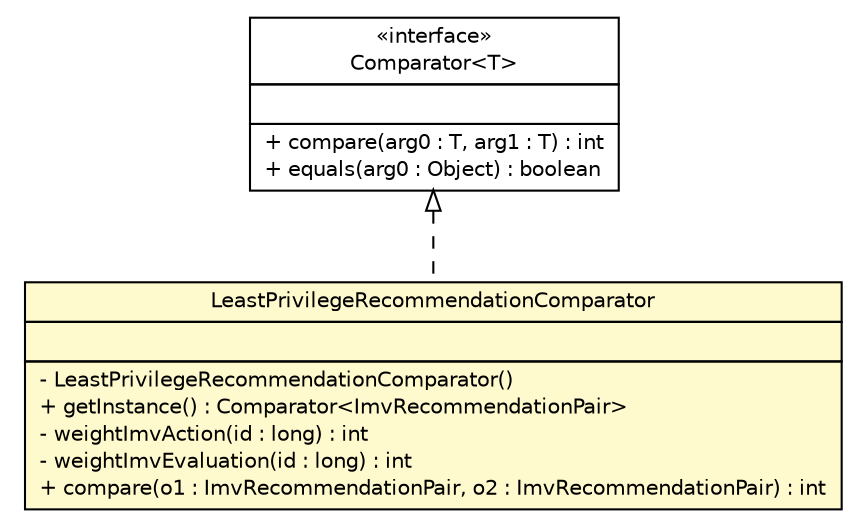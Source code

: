 #!/usr/local/bin/dot
#
# Class diagram 
# Generated by UMLGraph version R5_6 (http://www.umlgraph.org/)
#

digraph G {
	edge [fontname="Helvetica",fontsize=10,labelfontname="Helvetica",labelfontsize=10];
	node [fontname="Helvetica",fontsize=10,shape=plaintext];
	nodesep=0.25;
	ranksep=0.5;
	// de.hsbremen.tc.tnc.report.LeastPrivilegeRecommendationComparator
	c795 [label=<<table title="de.hsbremen.tc.tnc.report.LeastPrivilegeRecommendationComparator" border="0" cellborder="1" cellspacing="0" cellpadding="2" port="p" bgcolor="lemonChiffon" href="./LeastPrivilegeRecommendationComparator.html">
		<tr><td><table border="0" cellspacing="0" cellpadding="1">
<tr><td align="center" balign="center"> LeastPrivilegeRecommendationComparator </td></tr>
		</table></td></tr>
		<tr><td><table border="0" cellspacing="0" cellpadding="1">
<tr><td align="left" balign="left">  </td></tr>
		</table></td></tr>
		<tr><td><table border="0" cellspacing="0" cellpadding="1">
<tr><td align="left" balign="left"> - LeastPrivilegeRecommendationComparator() </td></tr>
<tr><td align="left" balign="left"> + getInstance() : Comparator&lt;ImvRecommendationPair&gt; </td></tr>
<tr><td align="left" balign="left"> - weightImvAction(id : long) : int </td></tr>
<tr><td align="left" balign="left"> - weightImvEvaluation(id : long) : int </td></tr>
<tr><td align="left" balign="left"> + compare(o1 : ImvRecommendationPair, o2 : ImvRecommendationPair) : int </td></tr>
		</table></td></tr>
		</table>>, URL="./LeastPrivilegeRecommendationComparator.html", fontname="Helvetica", fontcolor="black", fontsize=10.0];
	//de.hsbremen.tc.tnc.report.LeastPrivilegeRecommendationComparator implements java.util.Comparator<T>
	c813:p -> c795:p [dir=back,arrowtail=empty,style=dashed];
	// java.util.Comparator<T>
	c813 [label=<<table title="java.util.Comparator" border="0" cellborder="1" cellspacing="0" cellpadding="2" port="p" href="http://java.sun.com/j2se/1.4.2/docs/api/java/util/Comparator.html">
		<tr><td><table border="0" cellspacing="0" cellpadding="1">
<tr><td align="center" balign="center"> &#171;interface&#187; </td></tr>
<tr><td align="center" balign="center"> Comparator&lt;T&gt; </td></tr>
		</table></td></tr>
		<tr><td><table border="0" cellspacing="0" cellpadding="1">
<tr><td align="left" balign="left">  </td></tr>
		</table></td></tr>
		<tr><td><table border="0" cellspacing="0" cellpadding="1">
<tr><td align="left" balign="left"> + compare(arg0 : T, arg1 : T) : int </td></tr>
<tr><td align="left" balign="left"> + equals(arg0 : Object) : boolean </td></tr>
		</table></td></tr>
		</table>>, URL="http://java.sun.com/j2se/1.4.2/docs/api/java/util/Comparator.html", fontname="Helvetica", fontcolor="black", fontsize=10.0];
}


